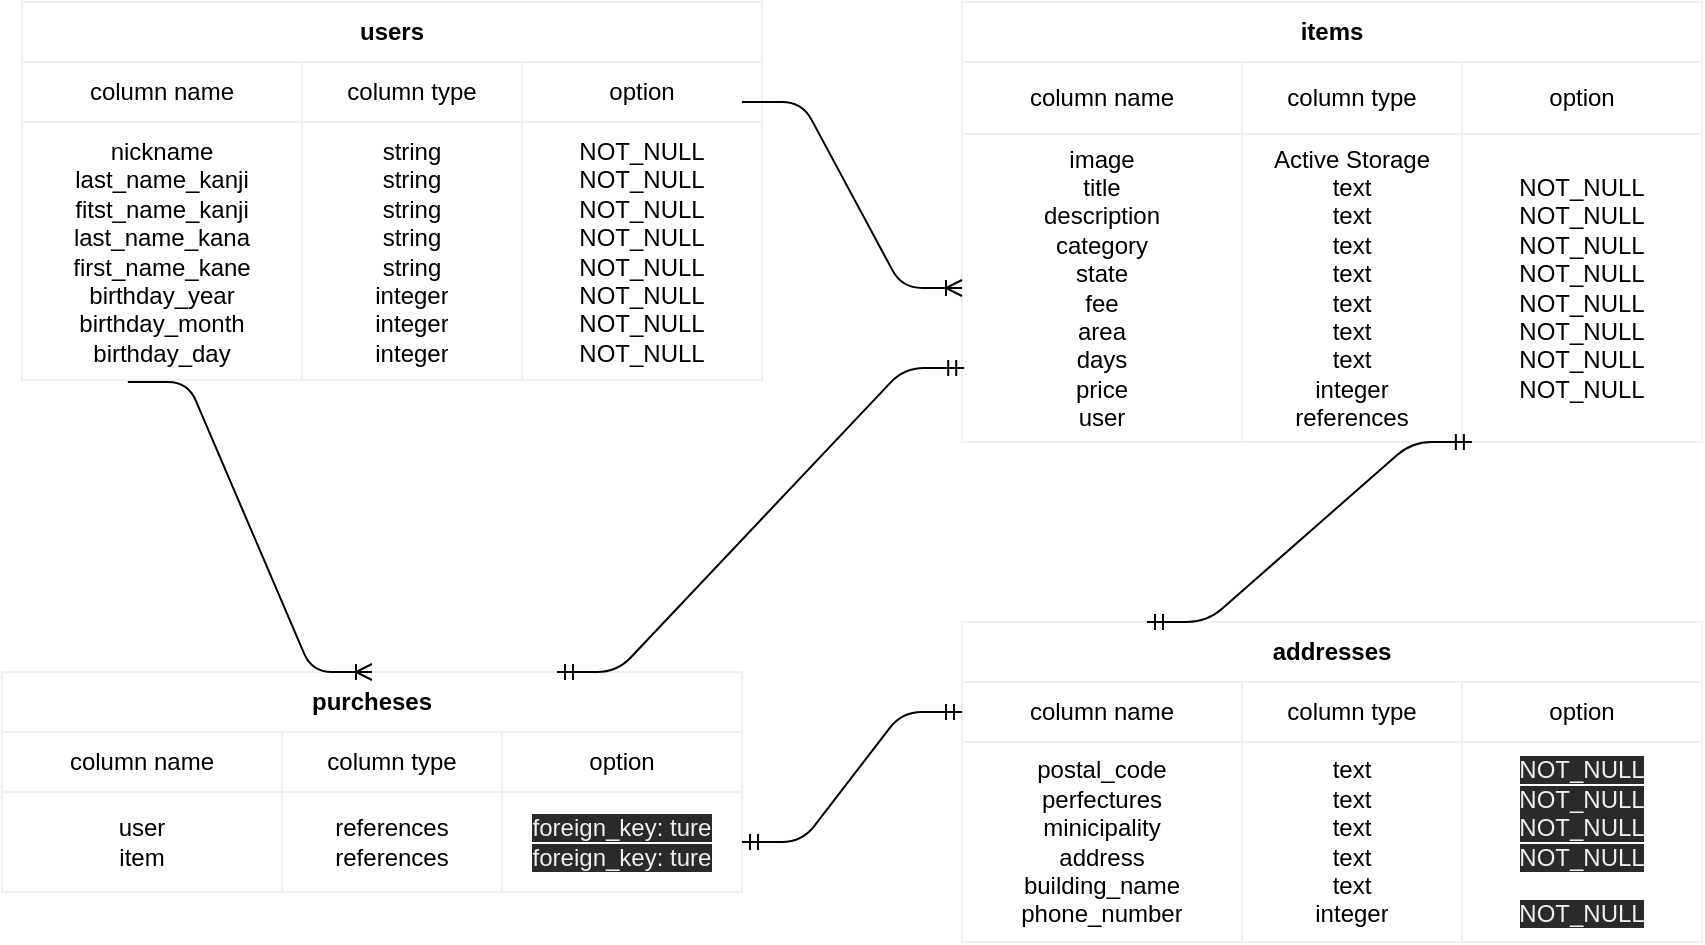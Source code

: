 <mxfile version="13.10.0" type="embed">
    <diagram id="ObTQTqznqsVkcuwCOPtK" name="Page-1">
        <mxGraphModel dx="976" dy="472" grid="1" gridSize="10" guides="1" tooltips="1" connect="1" arrows="1" fold="1" page="1" pageScale="1" pageWidth="850" pageHeight="1100" math="0" shadow="0">
            <root>
                <mxCell id="0"/>
                <mxCell id="1" parent="0"/>
                <mxCell id="130" value="users" style="shape=table;html=1;whiteSpace=wrap;startSize=30;container=1;collapsible=0;childLayout=tableLayout;fontStyle=1;align=center;strokeColor=#f0f0f0;" vertex="1" parent="1">
                    <mxGeometry x="10" y="50" width="370" height="189" as="geometry"/>
                </mxCell>
                <mxCell id="131" value="" style="shape=partialRectangle;html=1;whiteSpace=wrap;collapsible=0;dropTarget=0;pointerEvents=0;fillColor=none;top=0;left=0;bottom=0;right=0;points=[[0,0.5],[1,0.5]];portConstraint=eastwest;" vertex="1" parent="130">
                    <mxGeometry y="30" width="370" height="30" as="geometry"/>
                </mxCell>
                <mxCell id="132" value="column name" style="shape=partialRectangle;html=1;whiteSpace=wrap;connectable=0;fillColor=none;top=0;left=0;bottom=0;right=0;overflow=hidden;" vertex="1" parent="131">
                    <mxGeometry width="140" height="30" as="geometry"/>
                </mxCell>
                <mxCell id="133" value="column type" style="shape=partialRectangle;html=1;whiteSpace=wrap;connectable=0;fillColor=none;top=0;left=0;bottom=0;right=0;overflow=hidden;" vertex="1" parent="131">
                    <mxGeometry x="140" width="110" height="30" as="geometry"/>
                </mxCell>
                <mxCell id="134" value="option" style="shape=partialRectangle;html=1;whiteSpace=wrap;connectable=0;fillColor=none;top=0;left=0;bottom=0;right=0;overflow=hidden;" vertex="1" parent="131">
                    <mxGeometry x="250" width="120" height="30" as="geometry"/>
                </mxCell>
                <mxCell id="135" value="" style="shape=partialRectangle;html=1;whiteSpace=wrap;collapsible=0;dropTarget=0;pointerEvents=0;fillColor=none;top=0;left=0;bottom=0;right=0;points=[[0,0.5],[1,0.5]];portConstraint=eastwest;" vertex="1" parent="130">
                    <mxGeometry y="60" width="370" height="129" as="geometry"/>
                </mxCell>
                <mxCell id="136" value="nickname&lt;br&gt;last_name_kanji&lt;br&gt;fitst_name_kanji&lt;br&gt;last_name_kana&lt;br&gt;first_name_kane&lt;br&gt;birthday_year&lt;br&gt;birthday_month&lt;br&gt;birthday_day" style="shape=partialRectangle;html=1;whiteSpace=wrap;connectable=0;fillColor=none;top=0;left=0;bottom=0;right=0;overflow=hidden;" vertex="1" parent="135">
                    <mxGeometry width="140" height="129" as="geometry"/>
                </mxCell>
                <mxCell id="137" value="string&lt;br&gt;string&lt;br&gt;string&lt;br&gt;string&lt;br&gt;string&lt;br&gt;integer&lt;br&gt;integer&lt;br&gt;integer" style="shape=partialRectangle;html=1;whiteSpace=wrap;connectable=0;fillColor=none;top=0;left=0;bottom=0;right=0;overflow=hidden;" vertex="1" parent="135">
                    <mxGeometry x="140" width="110" height="129" as="geometry"/>
                </mxCell>
                <mxCell id="138" value="NOT_NULL&lt;br&gt;NOT_NULL&lt;br&gt;NOT_NULL&lt;br&gt;NOT_NULL&lt;br&gt;NOT_NULL&lt;br&gt;NOT_NULL&lt;br&gt;NOT_NULL&lt;br&gt;NOT_NULL" style="shape=partialRectangle;html=1;whiteSpace=wrap;connectable=0;fillColor=none;top=0;left=0;bottom=0;right=0;overflow=hidden;" vertex="1" parent="135">
                    <mxGeometry x="250" width="120" height="129" as="geometry"/>
                </mxCell>
                <mxCell id="156" value="items" style="shape=table;html=1;whiteSpace=wrap;startSize=30;container=1;collapsible=0;childLayout=tableLayout;fontStyle=1;align=center;strokeColor=#f0f0f0;" vertex="1" parent="1">
                    <mxGeometry x="480" y="50" width="370" height="220" as="geometry"/>
                </mxCell>
                <mxCell id="157" value="" style="shape=partialRectangle;html=1;whiteSpace=wrap;collapsible=0;dropTarget=0;pointerEvents=0;fillColor=none;top=0;left=0;bottom=0;right=0;points=[[0,0.5],[1,0.5]];portConstraint=eastwest;" vertex="1" parent="156">
                    <mxGeometry y="30" width="370" height="36" as="geometry"/>
                </mxCell>
                <mxCell id="158" value="column name" style="shape=partialRectangle;html=1;whiteSpace=wrap;connectable=0;fillColor=none;top=0;left=0;bottom=0;right=0;overflow=hidden;" vertex="1" parent="157">
                    <mxGeometry width="140" height="36" as="geometry"/>
                </mxCell>
                <mxCell id="159" value="column type" style="shape=partialRectangle;html=1;whiteSpace=wrap;connectable=0;fillColor=none;top=0;left=0;bottom=0;right=0;overflow=hidden;" vertex="1" parent="157">
                    <mxGeometry x="140" width="110" height="36" as="geometry"/>
                </mxCell>
                <mxCell id="160" value="option" style="shape=partialRectangle;html=1;whiteSpace=wrap;connectable=0;fillColor=none;top=0;left=0;bottom=0;right=0;overflow=hidden;" vertex="1" parent="157">
                    <mxGeometry x="250" width="120" height="36" as="geometry"/>
                </mxCell>
                <mxCell id="161" value="" style="shape=partialRectangle;html=1;whiteSpace=wrap;collapsible=0;dropTarget=0;pointerEvents=0;fillColor=none;top=0;left=0;bottom=0;right=0;points=[[0,0.5],[1,0.5]];portConstraint=eastwest;" vertex="1" parent="156">
                    <mxGeometry y="66" width="370" height="154" as="geometry"/>
                </mxCell>
                <mxCell id="162" value="image&lt;br&gt;title&lt;br&gt;description&lt;br&gt;category&lt;br&gt;state&lt;br&gt;fee&lt;br&gt;area&lt;br&gt;days&lt;br&gt;price&lt;br&gt;user" style="shape=partialRectangle;html=1;whiteSpace=wrap;connectable=0;fillColor=none;top=0;left=0;bottom=0;right=0;overflow=hidden;" vertex="1" parent="161">
                    <mxGeometry width="140" height="154" as="geometry"/>
                </mxCell>
                <mxCell id="163" value="Active Storage&lt;br&gt;text&lt;br&gt;text&lt;br&gt;text&lt;br&gt;text&lt;br&gt;text&lt;br&gt;text&lt;br&gt;text&lt;br&gt;integer&lt;br&gt;references" style="shape=partialRectangle;html=1;whiteSpace=wrap;connectable=0;fillColor=none;top=0;left=0;bottom=0;right=0;overflow=hidden;" vertex="1" parent="161">
                    <mxGeometry x="140" width="110" height="154" as="geometry"/>
                </mxCell>
                <mxCell id="164" value="NOT_NULL&lt;br&gt;NOT_NULL&lt;br&gt;NOT_NULL&lt;br&gt;NOT_NULL&lt;br&gt;NOT_NULL&lt;br&gt;NOT_NULL&lt;br&gt;NOT_NULL&lt;br&gt;NOT_NULL" style="shape=partialRectangle;html=1;whiteSpace=wrap;connectable=0;fillColor=none;top=0;left=0;bottom=0;right=0;overflow=hidden;" vertex="1" parent="161">
                    <mxGeometry x="250" width="120" height="154" as="geometry"/>
                </mxCell>
                <mxCell id="165" value="purcheses" style="shape=table;html=1;whiteSpace=wrap;startSize=30;container=1;collapsible=0;childLayout=tableLayout;fontStyle=1;align=center;strokeColor=#f0f0f0;" vertex="1" parent="1">
                    <mxGeometry y="385" width="370" height="110" as="geometry"/>
                </mxCell>
                <mxCell id="166" value="" style="shape=partialRectangle;html=1;whiteSpace=wrap;collapsible=0;dropTarget=0;pointerEvents=0;fillColor=none;top=0;left=0;bottom=0;right=0;points=[[0,0.5],[1,0.5]];portConstraint=eastwest;" vertex="1" parent="165">
                    <mxGeometry y="30" width="370" height="30" as="geometry"/>
                </mxCell>
                <mxCell id="167" value="column name" style="shape=partialRectangle;html=1;whiteSpace=wrap;connectable=0;fillColor=none;top=0;left=0;bottom=0;right=0;overflow=hidden;" vertex="1" parent="166">
                    <mxGeometry width="140" height="30" as="geometry"/>
                </mxCell>
                <mxCell id="168" value="column type" style="shape=partialRectangle;html=1;whiteSpace=wrap;connectable=0;fillColor=none;top=0;left=0;bottom=0;right=0;overflow=hidden;" vertex="1" parent="166">
                    <mxGeometry x="140" width="110" height="30" as="geometry"/>
                </mxCell>
                <mxCell id="169" value="option" style="shape=partialRectangle;html=1;whiteSpace=wrap;connectable=0;fillColor=none;top=0;left=0;bottom=0;right=0;overflow=hidden;" vertex="1" parent="166">
                    <mxGeometry x="250" width="120" height="30" as="geometry"/>
                </mxCell>
                <mxCell id="170" value="" style="shape=partialRectangle;html=1;whiteSpace=wrap;collapsible=0;dropTarget=0;pointerEvents=0;fillColor=none;top=0;left=0;bottom=0;right=0;points=[[0,0.5],[1,0.5]];portConstraint=eastwest;" vertex="1" parent="165">
                    <mxGeometry y="60" width="370" height="50" as="geometry"/>
                </mxCell>
                <mxCell id="171" value="user&lt;br&gt;item" style="shape=partialRectangle;html=1;whiteSpace=wrap;connectable=0;fillColor=none;top=0;left=0;bottom=0;right=0;overflow=hidden;" vertex="1" parent="170">
                    <mxGeometry width="140" height="50" as="geometry"/>
                </mxCell>
                <mxCell id="172" value="references&lt;br&gt;references&lt;br&gt;" style="shape=partialRectangle;html=1;whiteSpace=wrap;connectable=0;fillColor=none;top=0;left=0;bottom=0;right=0;overflow=hidden;" vertex="1" parent="170">
                    <mxGeometry x="140" width="110" height="50" as="geometry"/>
                </mxCell>
                <mxCell id="173" value="&lt;span style=&quot;color: rgb(240 , 240 , 240) ; font-family: &amp;#34;helvetica&amp;#34; ; font-size: 12px ; font-style: normal ; font-weight: 400 ; letter-spacing: normal ; text-align: center ; text-indent: 0px ; text-transform: none ; word-spacing: 0px ; background-color: rgb(42 , 42 , 42) ; display: inline ; float: none&quot;&gt;foreign_key: ture&lt;br&gt;&lt;span style=&quot;font-family: &amp;#34;helvetica&amp;#34;&quot;&gt;foreign_key: ture&lt;/span&gt;&lt;br&gt;&lt;/span&gt;" style="shape=partialRectangle;html=1;whiteSpace=wrap;connectable=0;fillColor=none;top=0;left=0;bottom=0;right=0;overflow=hidden;" vertex="1" parent="170">
                    <mxGeometry x="250" width="120" height="50" as="geometry"/>
                </mxCell>
                <mxCell id="174" value="addresses" style="shape=table;html=1;whiteSpace=wrap;startSize=30;container=1;collapsible=0;childLayout=tableLayout;fontStyle=1;align=center;strokeColor=#f0f0f0;" vertex="1" parent="1">
                    <mxGeometry x="480" y="360" width="370" height="160" as="geometry"/>
                </mxCell>
                <mxCell id="175" value="" style="shape=partialRectangle;html=1;whiteSpace=wrap;collapsible=0;dropTarget=0;pointerEvents=0;fillColor=none;top=0;left=0;bottom=0;right=0;points=[[0,0.5],[1,0.5]];portConstraint=eastwest;" vertex="1" parent="174">
                    <mxGeometry y="30" width="370" height="30" as="geometry"/>
                </mxCell>
                <mxCell id="176" value="column name" style="shape=partialRectangle;html=1;whiteSpace=wrap;connectable=0;fillColor=none;top=0;left=0;bottom=0;right=0;overflow=hidden;" vertex="1" parent="175">
                    <mxGeometry width="140" height="30" as="geometry"/>
                </mxCell>
                <mxCell id="177" value="column type" style="shape=partialRectangle;html=1;whiteSpace=wrap;connectable=0;fillColor=none;top=0;left=0;bottom=0;right=0;overflow=hidden;" vertex="1" parent="175">
                    <mxGeometry x="140" width="110" height="30" as="geometry"/>
                </mxCell>
                <mxCell id="178" value="option" style="shape=partialRectangle;html=1;whiteSpace=wrap;connectable=0;fillColor=none;top=0;left=0;bottom=0;right=0;overflow=hidden;" vertex="1" parent="175">
                    <mxGeometry x="250" width="120" height="30" as="geometry"/>
                </mxCell>
                <mxCell id="179" value="" style="shape=partialRectangle;html=1;whiteSpace=wrap;collapsible=0;dropTarget=0;pointerEvents=0;fillColor=none;top=0;left=0;bottom=0;right=0;points=[[0,0.5],[1,0.5]];portConstraint=eastwest;" vertex="1" parent="174">
                    <mxGeometry y="60" width="370" height="100" as="geometry"/>
                </mxCell>
                <mxCell id="180" value="postal_code&lt;br&gt;perfectures&lt;br&gt;minicipality&lt;br&gt;address&lt;br&gt;building_name&lt;br&gt;phone_number" style="shape=partialRectangle;html=1;whiteSpace=wrap;connectable=0;fillColor=none;top=0;left=0;bottom=0;right=0;overflow=hidden;" vertex="1" parent="179">
                    <mxGeometry width="140" height="100" as="geometry"/>
                </mxCell>
                <mxCell id="181" value="text&lt;br&gt;text&lt;br&gt;text&lt;br&gt;text&lt;br&gt;text&lt;br&gt;integer" style="shape=partialRectangle;html=1;whiteSpace=wrap;connectable=0;fillColor=none;top=0;left=0;bottom=0;right=0;overflow=hidden;" vertex="1" parent="179">
                    <mxGeometry x="140" width="110" height="100" as="geometry"/>
                </mxCell>
                <mxCell id="182" value="&lt;span style=&quot;color: rgb(240 , 240 , 240) ; font-family: &amp;#34;helvetica&amp;#34; ; font-size: 12px ; font-style: normal ; font-weight: 400 ; letter-spacing: normal ; text-align: center ; text-indent: 0px ; text-transform: none ; word-spacing: 0px ; background-color: rgb(42 , 42 , 42) ; display: inline ; float: none&quot;&gt;NOT_NULL&lt;br&gt;NOT_NULL&lt;br&gt;NOT_NULL&lt;br&gt;NOT_NULL&lt;br&gt;&lt;br&gt;NOT_NULL&lt;br&gt;&lt;/span&gt;" style="shape=partialRectangle;html=1;whiteSpace=wrap;connectable=0;fillColor=none;top=0;left=0;bottom=0;right=0;overflow=hidden;" vertex="1" parent="179">
                    <mxGeometry x="250" width="120" height="100" as="geometry"/>
                </mxCell>
                <mxCell id="186" value="" style="edgeStyle=entityRelationEdgeStyle;fontSize=12;html=1;endArrow=ERoneToMany;entryX=0;entryY=0.5;entryDx=0;entryDy=0;" edge="1" parent="1" target="161">
                    <mxGeometry width="100" height="100" relative="1" as="geometry">
                        <mxPoint x="370" y="100" as="sourcePoint"/>
                        <mxPoint x="470" y="100" as="targetPoint"/>
                    </mxGeometry>
                </mxCell>
                <mxCell id="187" value="" style="edgeStyle=entityRelationEdgeStyle;fontSize=12;html=1;endArrow=ERoneToMany;exitX=0.143;exitY=1.008;exitDx=0;exitDy=0;exitPerimeter=0;entryX=0.5;entryY=0;entryDx=0;entryDy=0;" edge="1" parent="1" source="135" target="165">
                    <mxGeometry width="100" height="100" relative="1" as="geometry">
                        <mxPoint x="180" y="220" as="sourcePoint"/>
                        <mxPoint x="210" y="400" as="targetPoint"/>
                    </mxGeometry>
                </mxCell>
                <mxCell id="188" value="" style="edgeStyle=entityRelationEdgeStyle;fontSize=12;html=1;endArrow=ERmandOne;startArrow=ERmandOne;entryX=0;entryY=0.5;entryDx=0;entryDy=0;exitX=1;exitY=0.5;exitDx=0;exitDy=0;" edge="1" parent="1" source="170" target="175">
                    <mxGeometry width="100" height="100" relative="1" as="geometry">
                        <mxPoint x="370" y="500" as="sourcePoint"/>
                        <mxPoint x="470" y="400" as="targetPoint"/>
                    </mxGeometry>
                </mxCell>
                <mxCell id="189" value="" style="edgeStyle=entityRelationEdgeStyle;fontSize=12;html=1;endArrow=ERmandOne;startArrow=ERmandOne;exitX=0.25;exitY=0;exitDx=0;exitDy=0;entryX=0.689;entryY=1;entryDx=0;entryDy=0;entryPerimeter=0;" edge="1" parent="1" source="174" target="161">
                    <mxGeometry width="100" height="100" relative="1" as="geometry">
                        <mxPoint x="710" y="400" as="sourcePoint"/>
                        <mxPoint x="790" y="270" as="targetPoint"/>
                    </mxGeometry>
                </mxCell>
                <mxCell id="190" value="" style="edgeStyle=entityRelationEdgeStyle;fontSize=12;html=1;endArrow=ERmandOne;startArrow=ERmandOne;exitX=0.75;exitY=0;exitDx=0;exitDy=0;entryX=0.003;entryY=0.76;entryDx=0;entryDy=0;entryPerimeter=0;" edge="1" parent="1" source="165" target="161">
                    <mxGeometry width="100" height="100" relative="1" as="geometry">
                        <mxPoint x="522.18" y="397.16" as="sourcePoint"/>
                        <mxPoint x="480.0" y="210.004" as="targetPoint"/>
                    </mxGeometry>
                </mxCell>
            </root>
        </mxGraphModel>
    </diagram>
</mxfile>